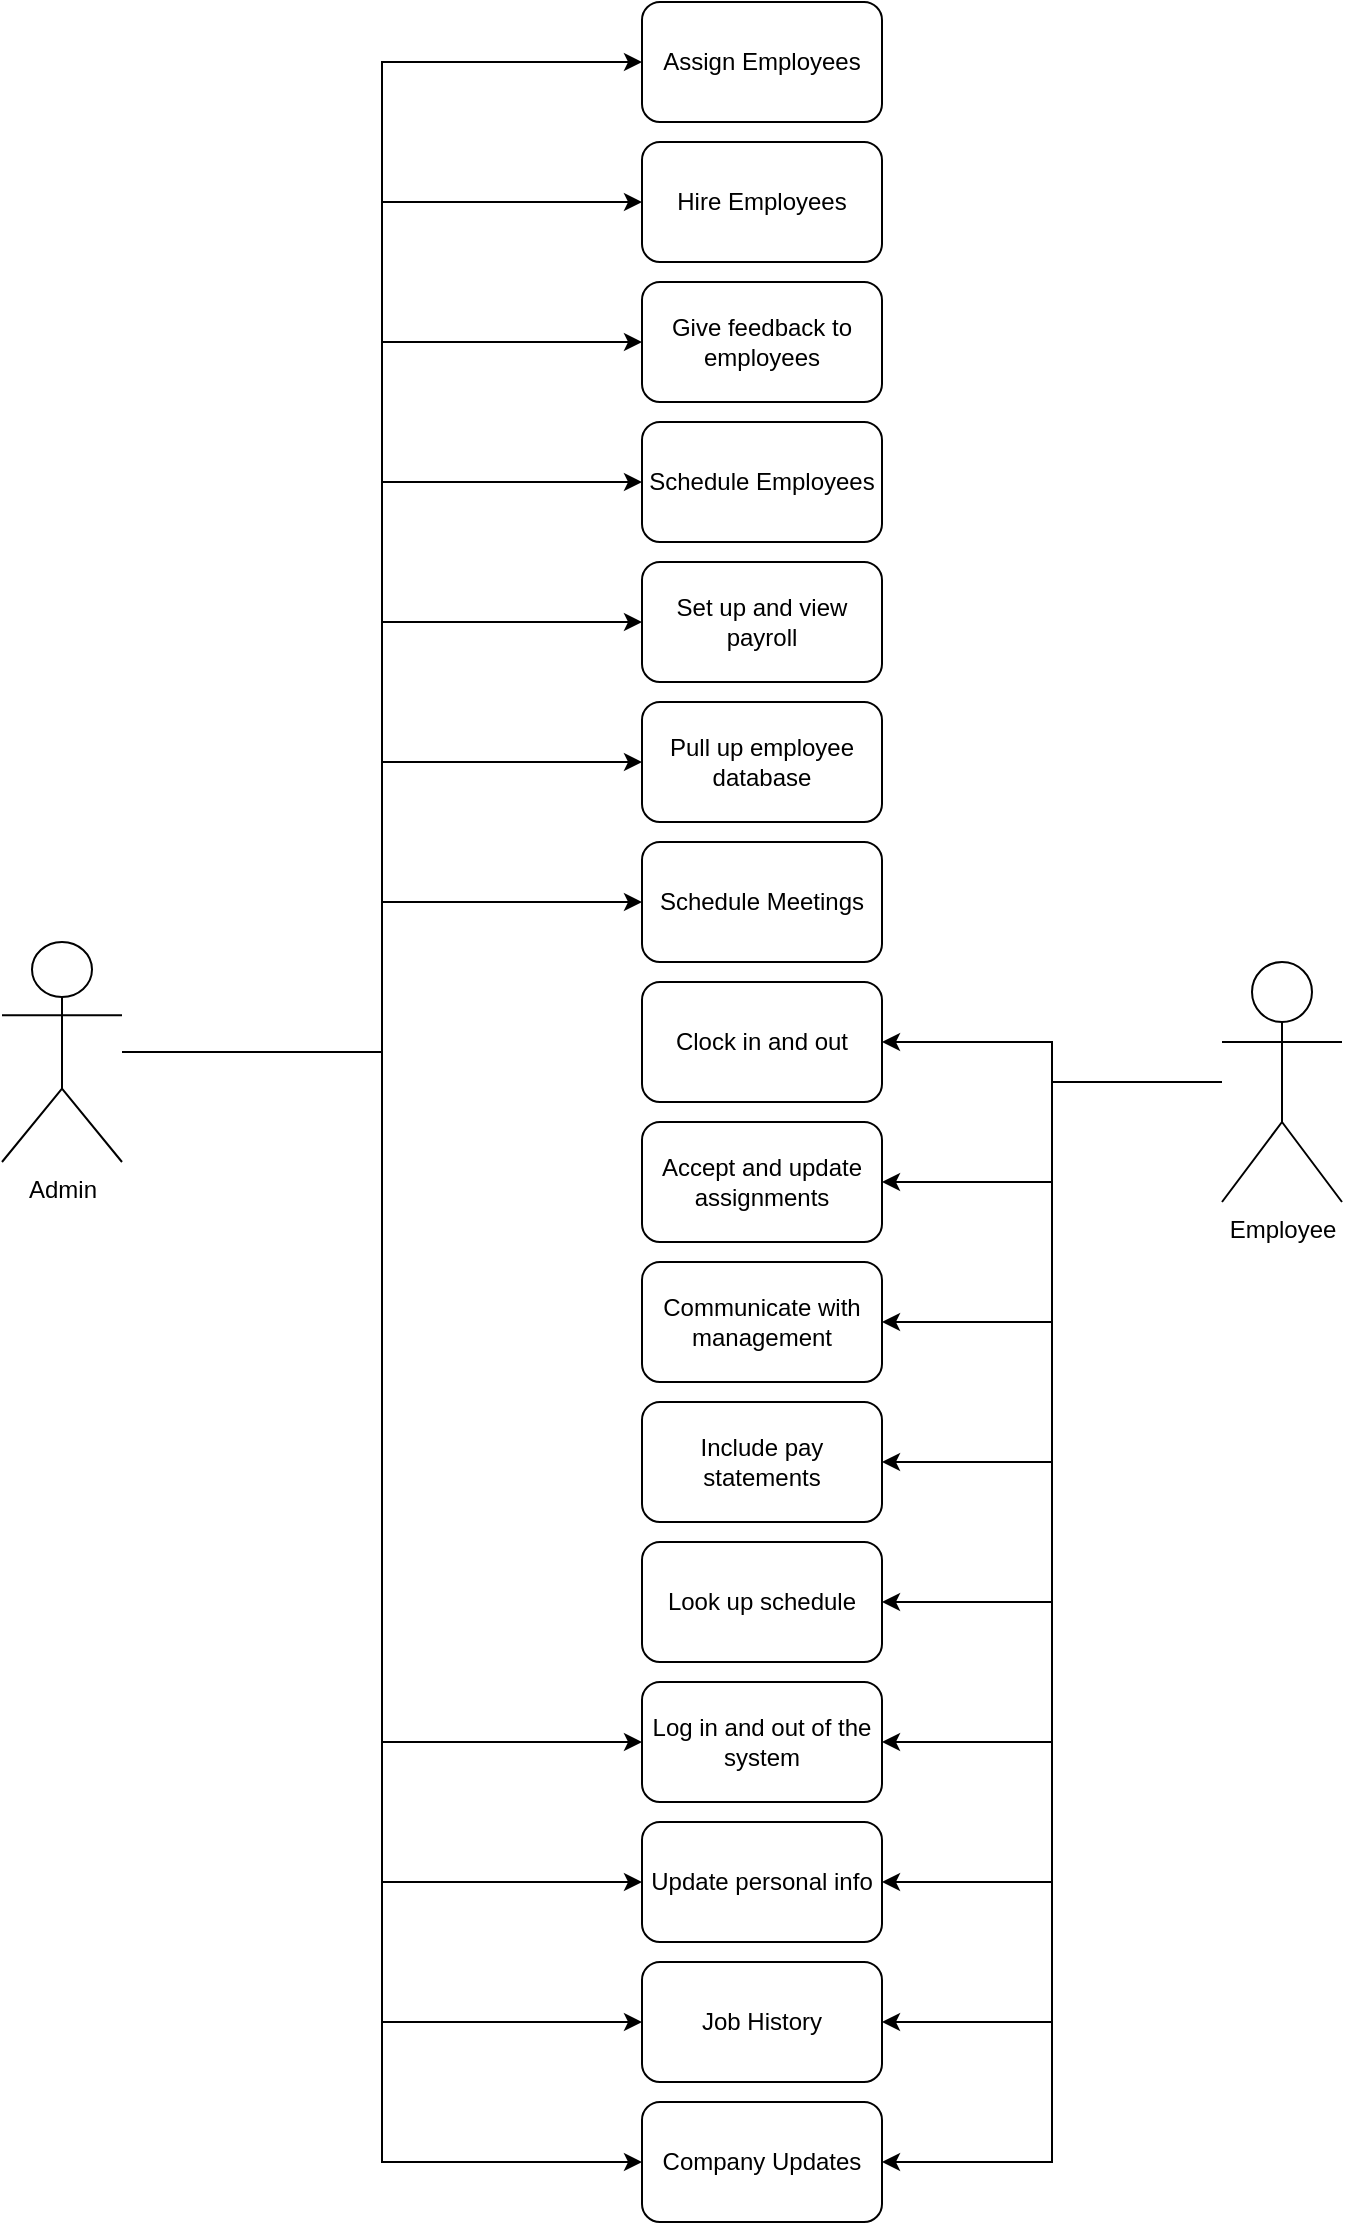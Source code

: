 <mxfile>
    <diagram id="o-DAmk2dVJrFCW-c_J5k" name="Usecase Diagram">
        <mxGraphModel dx="1264" dy="1150" grid="1" gridSize="10" guides="1" tooltips="1" connect="1" arrows="1" fold="1" page="1" pageScale="1" pageWidth="850" pageHeight="1100" math="0" shadow="0">
            <root>
                <mxCell id="0"/>
                <mxCell id="1" parent="0"/>
                <mxCell id="22" value="Assign Employees" style="rounded=1;whiteSpace=wrap;html=1;" parent="1" vertex="1">
                    <mxGeometry x="390" y="10" width="120" height="60" as="geometry"/>
                </mxCell>
                <mxCell id="66" style="edgeStyle=orthogonalEdgeStyle;rounded=0;orthogonalLoop=1;jettySize=auto;html=1;entryX=0;entryY=0.5;entryDx=0;entryDy=0;" parent="1" source="23" target="22" edge="1">
                    <mxGeometry relative="1" as="geometry"/>
                </mxCell>
                <mxCell id="67" style="edgeStyle=orthogonalEdgeStyle;rounded=0;orthogonalLoop=1;jettySize=auto;html=1;entryX=0;entryY=0.5;entryDx=0;entryDy=0;" parent="1" source="23" target="25" edge="1">
                    <mxGeometry relative="1" as="geometry"/>
                </mxCell>
                <mxCell id="68" style="edgeStyle=orthogonalEdgeStyle;rounded=0;orthogonalLoop=1;jettySize=auto;html=1;entryX=0;entryY=0.5;entryDx=0;entryDy=0;" parent="1" source="23" target="30" edge="1">
                    <mxGeometry relative="1" as="geometry"/>
                </mxCell>
                <mxCell id="70" style="edgeStyle=orthogonalEdgeStyle;rounded=0;orthogonalLoop=1;jettySize=auto;html=1;entryX=0;entryY=0.5;entryDx=0;entryDy=0;" parent="1" source="23" target="32" edge="1">
                    <mxGeometry relative="1" as="geometry"/>
                </mxCell>
                <mxCell id="71" style="edgeStyle=orthogonalEdgeStyle;rounded=0;orthogonalLoop=1;jettySize=auto;html=1;entryX=0;entryY=0.5;entryDx=0;entryDy=0;" parent="1" source="23" target="33" edge="1">
                    <mxGeometry relative="1" as="geometry"/>
                </mxCell>
                <mxCell id="73" style="edgeStyle=orthogonalEdgeStyle;rounded=0;orthogonalLoop=1;jettySize=auto;html=1;entryX=0;entryY=0.5;entryDx=0;entryDy=0;" parent="1" source="23" target="40" edge="1">
                    <mxGeometry relative="1" as="geometry"/>
                </mxCell>
                <mxCell id="75" style="edgeStyle=orthogonalEdgeStyle;rounded=0;orthogonalLoop=1;jettySize=auto;html=1;entryX=0;entryY=0.5;entryDx=0;entryDy=0;" parent="1" source="23" target="42" edge="1">
                    <mxGeometry relative="1" as="geometry"/>
                </mxCell>
                <mxCell id="82" style="edgeStyle=orthogonalEdgeStyle;rounded=0;orthogonalLoop=1;jettySize=auto;html=1;entryX=0;entryY=0.5;entryDx=0;entryDy=0;" parent="1" source="23" target="54" edge="1">
                    <mxGeometry relative="1" as="geometry"/>
                </mxCell>
                <mxCell id="83" style="edgeStyle=orthogonalEdgeStyle;rounded=0;orthogonalLoop=1;jettySize=auto;html=1;entryX=0;entryY=0.5;entryDx=0;entryDy=0;" parent="1" source="23" target="56" edge="1">
                    <mxGeometry relative="1" as="geometry"/>
                </mxCell>
                <mxCell id="84" style="edgeStyle=orthogonalEdgeStyle;rounded=0;orthogonalLoop=1;jettySize=auto;html=1;entryX=0;entryY=0.5;entryDx=0;entryDy=0;" parent="1" source="23" target="58" edge="1">
                    <mxGeometry relative="1" as="geometry"/>
                </mxCell>
                <mxCell id="85" style="edgeStyle=orthogonalEdgeStyle;rounded=0;orthogonalLoop=1;jettySize=auto;html=1;entryX=0;entryY=0.5;entryDx=0;entryDy=0;" parent="1" source="23" target="60" edge="1">
                    <mxGeometry relative="1" as="geometry"/>
                </mxCell>
                <mxCell id="23" value="Admin" style="shape=umlActor;verticalLabelPosition=bottom;verticalAlign=top;html=1;outlineConnect=0;" parent="1" vertex="1">
                    <mxGeometry x="70" y="480" width="60" height="110" as="geometry"/>
                </mxCell>
                <mxCell id="25" value="Hire Employees" style="rounded=1;whiteSpace=wrap;html=1;" parent="1" vertex="1">
                    <mxGeometry x="390" y="80" width="120" height="60" as="geometry"/>
                </mxCell>
                <mxCell id="30" value="Give feedback to employees" style="rounded=1;whiteSpace=wrap;html=1;" parent="1" vertex="1">
                    <mxGeometry x="390" y="150" width="120" height="60" as="geometry"/>
                </mxCell>
                <mxCell id="32" value="Schedule Employees" style="rounded=1;whiteSpace=wrap;html=1;" parent="1" vertex="1">
                    <mxGeometry x="390" y="220" width="120" height="60" as="geometry"/>
                </mxCell>
                <mxCell id="33" value="Set up and view payroll" style="rounded=1;whiteSpace=wrap;html=1;" parent="1" vertex="1">
                    <mxGeometry x="390" y="290" width="120" height="60" as="geometry"/>
                </mxCell>
                <mxCell id="40" value="Pull up employee database" style="rounded=1;whiteSpace=wrap;html=1;" parent="1" vertex="1">
                    <mxGeometry x="390" y="360" width="120" height="60" as="geometry"/>
                </mxCell>
                <mxCell id="42" value="Schedule Meetings" style="rounded=1;whiteSpace=wrap;html=1;" parent="1" vertex="1">
                    <mxGeometry x="390" y="430" width="120" height="60" as="geometry"/>
                </mxCell>
                <mxCell id="44" value="Clock in and out" style="rounded=1;whiteSpace=wrap;html=1;" parent="1" vertex="1">
                    <mxGeometry x="390" y="500" width="120" height="60" as="geometry"/>
                </mxCell>
                <mxCell id="46" value="Accept and update assignments" style="rounded=1;whiteSpace=wrap;html=1;" parent="1" vertex="1">
                    <mxGeometry x="390" y="570" width="120" height="60" as="geometry"/>
                </mxCell>
                <mxCell id="48" value="Communicate with management" style="rounded=1;whiteSpace=wrap;html=1;" parent="1" vertex="1">
                    <mxGeometry x="390" y="640" width="120" height="60" as="geometry"/>
                </mxCell>
                <mxCell id="50" value="Include pay statements" style="rounded=1;whiteSpace=wrap;html=1;" parent="1" vertex="1">
                    <mxGeometry x="390" y="710" width="120" height="60" as="geometry"/>
                </mxCell>
                <mxCell id="52" value="Look up schedule" style="rounded=1;whiteSpace=wrap;html=1;" parent="1" vertex="1">
                    <mxGeometry x="390" y="780" width="120" height="60" as="geometry"/>
                </mxCell>
                <mxCell id="54" value="Log in and out of the system" style="rounded=1;whiteSpace=wrap;html=1;" parent="1" vertex="1">
                    <mxGeometry x="390" y="850" width="120" height="60" as="geometry"/>
                </mxCell>
                <mxCell id="56" value="Update personal info" style="rounded=1;whiteSpace=wrap;html=1;" parent="1" vertex="1">
                    <mxGeometry x="390" y="920" width="120" height="60" as="geometry"/>
                </mxCell>
                <mxCell id="58" value="Job History" style="rounded=1;whiteSpace=wrap;html=1;" parent="1" vertex="1">
                    <mxGeometry x="390" y="990" width="120" height="60" as="geometry"/>
                </mxCell>
                <mxCell id="60" value="Company Updates" style="rounded=1;whiteSpace=wrap;html=1;" parent="1" vertex="1">
                    <mxGeometry x="390" y="1060" width="120" height="60" as="geometry"/>
                </mxCell>
                <mxCell id="74" style="edgeStyle=orthogonalEdgeStyle;rounded=0;orthogonalLoop=1;jettySize=auto;html=1;entryX=1;entryY=0.5;entryDx=0;entryDy=0;" parent="1" source="63" target="44" edge="1">
                    <mxGeometry relative="1" as="geometry"/>
                </mxCell>
                <mxCell id="76" style="edgeStyle=orthogonalEdgeStyle;rounded=0;orthogonalLoop=1;jettySize=auto;html=1;entryX=1;entryY=0.5;entryDx=0;entryDy=0;" parent="1" source="63" target="46" edge="1">
                    <mxGeometry relative="1" as="geometry"/>
                </mxCell>
                <mxCell id="77" style="edgeStyle=orthogonalEdgeStyle;rounded=0;orthogonalLoop=1;jettySize=auto;html=1;entryX=1;entryY=0.5;entryDx=0;entryDy=0;" parent="1" source="63" target="48" edge="1">
                    <mxGeometry relative="1" as="geometry"/>
                </mxCell>
                <mxCell id="79" style="edgeStyle=orthogonalEdgeStyle;rounded=0;orthogonalLoop=1;jettySize=auto;html=1;entryX=1;entryY=0.5;entryDx=0;entryDy=0;" parent="1" source="63" target="50" edge="1">
                    <mxGeometry relative="1" as="geometry"/>
                </mxCell>
                <mxCell id="81" style="edgeStyle=orthogonalEdgeStyle;rounded=0;orthogonalLoop=1;jettySize=auto;html=1;entryX=1;entryY=0.5;entryDx=0;entryDy=0;" parent="1" source="63" target="52" edge="1">
                    <mxGeometry relative="1" as="geometry"/>
                </mxCell>
                <mxCell id="88" style="edgeStyle=orthogonalEdgeStyle;rounded=0;orthogonalLoop=1;jettySize=auto;html=1;entryX=1;entryY=0.5;entryDx=0;entryDy=0;" parent="1" source="63" target="54" edge="1">
                    <mxGeometry relative="1" as="geometry"/>
                </mxCell>
                <mxCell id="89" style="edgeStyle=orthogonalEdgeStyle;rounded=0;orthogonalLoop=1;jettySize=auto;html=1;entryX=1;entryY=0.5;entryDx=0;entryDy=0;" parent="1" source="63" target="56" edge="1">
                    <mxGeometry relative="1" as="geometry"/>
                </mxCell>
                <mxCell id="90" style="edgeStyle=orthogonalEdgeStyle;rounded=0;orthogonalLoop=1;jettySize=auto;html=1;entryX=1;entryY=0.5;entryDx=0;entryDy=0;" parent="1" source="63" target="58" edge="1">
                    <mxGeometry relative="1" as="geometry"/>
                </mxCell>
                <mxCell id="91" style="edgeStyle=orthogonalEdgeStyle;rounded=0;orthogonalLoop=1;jettySize=auto;html=1;entryX=1;entryY=0.5;entryDx=0;entryDy=0;" parent="1" source="63" target="60" edge="1">
                    <mxGeometry relative="1" as="geometry"/>
                </mxCell>
                <mxCell id="63" value="Employee" style="shape=umlActor;verticalLabelPosition=bottom;verticalAlign=top;html=1;outlineConnect=0;" parent="1" vertex="1">
                    <mxGeometry x="680" y="490" width="60" height="120" as="geometry"/>
                </mxCell>
            </root>
        </mxGraphModel>
    </diagram>
    <diagram id="ZOnpunb_JL3L3gGnLdtS" name="FR1">
        <mxGraphModel dx="1165" dy="676" grid="1" gridSize="10" guides="1" tooltips="1" connect="1" arrows="1" fold="1" page="1" pageScale="1" pageWidth="850" pageHeight="1100" math="0" shadow="0">
            <root>
                <mxCell id="0W9KYkmqpl_kvrhy0T3W-0"/>
                <mxCell id="0W9KYkmqpl_kvrhy0T3W-1" parent="0W9KYkmqpl_kvrhy0T3W-0"/>
            </root>
        </mxGraphModel>
    </diagram>
    <diagram id="Jp_CcSzJwCeD_62eUngt" name="FR2">
        <mxGraphModel dx="990" dy="575" grid="1" gridSize="10" guides="1" tooltips="1" connect="1" arrows="1" fold="1" page="1" pageScale="1" pageWidth="850" pageHeight="1100" math="0" shadow="0">
            <root>
                <mxCell id="qhBnmA1TyIpZBFWkc2kF-0"/>
                <mxCell id="qhBnmA1TyIpZBFWkc2kF-1" parent="qhBnmA1TyIpZBFWkc2kF-0"/>
            </root>
        </mxGraphModel>
    </diagram>
    <diagram id="GouGd73XBbo4xbYA2czx" name="FR3">
        <mxGraphModel dx="990" dy="575" grid="1" gridSize="10" guides="1" tooltips="1" connect="1" arrows="1" fold="1" page="1" pageScale="1" pageWidth="850" pageHeight="1100" math="0" shadow="0">
            <root>
                <mxCell id="S_ju8qRKCvTFo5eRTQAY-0"/>
                <mxCell id="S_ju8qRKCvTFo5eRTQAY-1" parent="S_ju8qRKCvTFo5eRTQAY-0"/>
            </root>
        </mxGraphModel>
    </diagram>
    <diagram id="_hBb9FLXUawmdotKIr0k" name="FR4">
        <mxGraphModel dx="990" dy="575" grid="1" gridSize="10" guides="1" tooltips="1" connect="1" arrows="1" fold="1" page="1" pageScale="1" pageWidth="850" pageHeight="1100" math="0" shadow="0">
            <root>
                <mxCell id="7m5uyilHPYkNXBluKac3-0"/>
                <mxCell id="7m5uyilHPYkNXBluKac3-1" parent="7m5uyilHPYkNXBluKac3-0"/>
            </root>
        </mxGraphModel>
    </diagram>
    <diagram id="wbvML1WwI9mWikEGOy4c" name="FR5">
        <mxGraphModel dx="990" dy="575" grid="1" gridSize="10" guides="1" tooltips="1" connect="1" arrows="1" fold="1" page="1" pageScale="1" pageWidth="850" pageHeight="1100" math="0" shadow="0">
            <root>
                <mxCell id="uq8lyPyuleBv9sh-bHwl-0"/>
                <mxCell id="uq8lyPyuleBv9sh-bHwl-1" parent="uq8lyPyuleBv9sh-bHwl-0"/>
            </root>
        </mxGraphModel>
    </diagram>
    <diagram id="lhzeU3cq3Z4vziXHxIBO" name="FR6">
        <mxGraphModel dx="990" dy="575" grid="1" gridSize="10" guides="1" tooltips="1" connect="1" arrows="1" fold="1" page="1" pageScale="1" pageWidth="850" pageHeight="1100" math="0" shadow="0">
            <root>
                <mxCell id="E9bc8bXoqgBHuxqqIG4f-0"/>
                <mxCell id="E9bc8bXoqgBHuxqqIG4f-1" parent="E9bc8bXoqgBHuxqqIG4f-0"/>
            </root>
        </mxGraphModel>
    </diagram>
    <diagram id="TAVTcpg4cU1-3ekolBo_" name="FR7">
        <mxGraphModel dx="990" dy="575" grid="1" gridSize="10" guides="1" tooltips="1" connect="1" arrows="1" fold="1" page="1" pageScale="1" pageWidth="850" pageHeight="1100" math="0" shadow="0">
            <root>
                <mxCell id="q5dq2GAnQ83xb-B5rU2m-0"/>
                <mxCell id="q5dq2GAnQ83xb-B5rU2m-1" parent="q5dq2GAnQ83xb-B5rU2m-0"/>
            </root>
        </mxGraphModel>
    </diagram>
    <diagram id="Hr9M3fLNl64V5Q1T8dOS" name="FR8">
        <mxGraphModel dx="990" dy="575" grid="1" gridSize="10" guides="1" tooltips="1" connect="1" arrows="1" fold="1" page="1" pageScale="1" pageWidth="850" pageHeight="1100" math="0" shadow="0">
            <root>
                <mxCell id="fDDJyuo8uDkZkSni3IVy-0"/>
                <mxCell id="fDDJyuo8uDkZkSni3IVy-1" parent="fDDJyuo8uDkZkSni3IVy-0"/>
            </root>
        </mxGraphModel>
    </diagram>
    <diagram id="VlxaTHcSGblE1GqDsM3d" name="FR9">
        <mxGraphModel dx="903" dy="821" grid="1" gridSize="10" guides="1" tooltips="1" connect="1" arrows="1" fold="1" page="1" pageScale="1" pageWidth="850" pageHeight="1100" math="0" shadow="0">
            <root>
                <mxCell id="ECNhOWvdxJC5hrKHEyKP-0"/>
                <mxCell id="ECNhOWvdxJC5hrKHEyKP-1" parent="ECNhOWvdxJC5hrKHEyKP-0"/>
                <mxCell id="VQLJBTWuchFVBCQgR1at-3" style="edgeStyle=none;html=1;exitX=0.5;exitY=1;exitDx=0;exitDy=0;entryX=0.5;entryY=0;entryDx=0;entryDy=0;" edge="1" parent="ECNhOWvdxJC5hrKHEyKP-1" source="VQLJBTWuchFVBCQgR1at-0">
                    <mxGeometry relative="1" as="geometry">
                        <mxPoint x="425" y="150" as="targetPoint"/>
                    </mxGeometry>
                </mxCell>
                <mxCell id="VQLJBTWuchFVBCQgR1at-0" value="" style="ellipse;whiteSpace=wrap;html=1;aspect=fixed;" vertex="1" parent="ECNhOWvdxJC5hrKHEyKP-1">
                    <mxGeometry x="385" width="80" height="80" as="geometry"/>
                </mxCell>
                <mxCell id="VQLJBTWuchFVBCQgR1at-18" style="edgeStyle=none;html=1;exitX=0.5;exitY=1;exitDx=0;exitDy=0;entryX=0.5;entryY=0;entryDx=0;entryDy=0;" edge="1" parent="ECNhOWvdxJC5hrKHEyKP-1" source="VQLJBTWuchFVBCQgR1at-4" target="VQLJBTWuchFVBCQgR1at-6">
                    <mxGeometry relative="1" as="geometry"/>
                </mxCell>
                <mxCell id="VQLJBTWuchFVBCQgR1at-4" value="User Login" style="rounded=1;whiteSpace=wrap;html=1;" vertex="1" parent="ECNhOWvdxJC5hrKHEyKP-1">
                    <mxGeometry x="365" y="150" width="120" height="60" as="geometry"/>
                </mxCell>
                <mxCell id="VQLJBTWuchFVBCQgR1at-20" value="No" style="edgeStyle=none;html=1;exitX=1;exitY=0.5;exitDx=0;exitDy=0;entryX=0;entryY=0.5;entryDx=0;entryDy=0;" edge="1" parent="ECNhOWvdxJC5hrKHEyKP-1" source="VQLJBTWuchFVBCQgR1at-6" target="VQLJBTWuchFVBCQgR1at-19">
                    <mxGeometry relative="1" as="geometry"/>
                </mxCell>
                <mxCell id="VQLJBTWuchFVBCQgR1at-28" value="Yes" style="edgeStyle=none;html=1;exitX=0.5;exitY=1;exitDx=0;exitDy=0;" edge="1" parent="ECNhOWvdxJC5hrKHEyKP-1" source="VQLJBTWuchFVBCQgR1at-6">
                    <mxGeometry relative="1" as="geometry">
                        <mxPoint x="425" y="400" as="targetPoint"/>
                    </mxGeometry>
                </mxCell>
                <mxCell id="VQLJBTWuchFVBCQgR1at-6" value="Correct?" style="rhombus;whiteSpace=wrap;html=1;" vertex="1" parent="ECNhOWvdxJC5hrKHEyKP-1">
                    <mxGeometry x="385" y="270" width="80" height="80" as="geometry"/>
                </mxCell>
                <mxCell id="VQLJBTWuchFVBCQgR1at-19" value="Display Error" style="rounded=1;whiteSpace=wrap;html=1;" vertex="1" parent="ECNhOWvdxJC5hrKHEyKP-1">
                    <mxGeometry x="510" y="280" width="120" height="60" as="geometry"/>
                </mxCell>
                <mxCell id="VQLJBTWuchFVBCQgR1at-27" value="" style="edgeStyle=segmentEdgeStyle;endArrow=classic;html=1;entryX=1;entryY=0.5;entryDx=0;entryDy=0;exitX=0.5;exitY=0;exitDx=0;exitDy=0;" edge="1" parent="ECNhOWvdxJC5hrKHEyKP-1" source="VQLJBTWuchFVBCQgR1at-19" target="VQLJBTWuchFVBCQgR1at-4">
                    <mxGeometry width="50" height="50" relative="1" as="geometry">
                        <mxPoint x="590" y="140" as="sourcePoint"/>
                        <mxPoint x="540" y="190" as="targetPoint"/>
                        <Array as="points">
                            <mxPoint x="570" y="180"/>
                        </Array>
                    </mxGeometry>
                </mxCell>
                <mxCell id="wRhprxmtlnzKLKKmgIsk-2" style="edgeStyle=none;html=1;exitX=0.5;exitY=1;exitDx=0;exitDy=0;entryX=0.5;entryY=0;entryDx=0;entryDy=0;" edge="1" parent="ECNhOWvdxJC5hrKHEyKP-1" source="wRhprxmtlnzKLKKmgIsk-0" target="wRhprxmtlnzKLKKmgIsk-1">
                    <mxGeometry relative="1" as="geometry"/>
                </mxCell>
                <mxCell id="wRhprxmtlnzKLKKmgIsk-0" value="Display Homepage" style="rounded=1;whiteSpace=wrap;html=1;" vertex="1" parent="ECNhOWvdxJC5hrKHEyKP-1">
                    <mxGeometry x="365" y="400" width="120" height="60" as="geometry"/>
                </mxCell>
                <mxCell id="wRhprxmtlnzKLKKmgIsk-4" style="edgeStyle=none;html=1;exitX=0.5;exitY=1;exitDx=0;exitDy=0;entryX=0.5;entryY=0;entryDx=0;entryDy=0;" edge="1" parent="ECNhOWvdxJC5hrKHEyKP-1" source="wRhprxmtlnzKLKKmgIsk-1" target="wRhprxmtlnzKLKKmgIsk-3">
                    <mxGeometry relative="1" as="geometry"/>
                </mxCell>
                <mxCell id="wRhprxmtlnzKLKKmgIsk-1" value="Click on Assignments Tab" style="rounded=1;whiteSpace=wrap;html=1;" vertex="1" parent="ECNhOWvdxJC5hrKHEyKP-1">
                    <mxGeometry x="365" y="480" width="120" height="60" as="geometry"/>
                </mxCell>
                <mxCell id="wRhprxmtlnzKLKKmgIsk-6" style="edgeStyle=none;html=1;exitX=0.5;exitY=1;exitDx=0;exitDy=0;entryX=0.5;entryY=0;entryDx=0;entryDy=0;" edge="1" parent="ECNhOWvdxJC5hrKHEyKP-1" source="wRhprxmtlnzKLKKmgIsk-3" target="wRhprxmtlnzKLKKmgIsk-5">
                    <mxGeometry relative="1" as="geometry"/>
                </mxCell>
                <mxCell id="wRhprxmtlnzKLKKmgIsk-3" value="View Given Assignment" style="rounded=1;whiteSpace=wrap;html=1;" vertex="1" parent="ECNhOWvdxJC5hrKHEyKP-1">
                    <mxGeometry x="365" y="560" width="120" height="60" as="geometry"/>
                </mxCell>
                <mxCell id="wRhprxmtlnzKLKKmgIsk-10" value="Reject" style="edgeStyle=none;html=1;exitX=1;exitY=0.5;exitDx=0;exitDy=0;entryX=0;entryY=0.5;entryDx=0;entryDy=0;" edge="1" parent="ECNhOWvdxJC5hrKHEyKP-1" source="wRhprxmtlnzKLKKmgIsk-5" target="wRhprxmtlnzKLKKmgIsk-7">
                    <mxGeometry relative="1" as="geometry"/>
                </mxCell>
                <mxCell id="wRhprxmtlnzKLKKmgIsk-12" value="Accept" style="edgeStyle=none;html=1;exitX=0.5;exitY=1;exitDx=0;exitDy=0;" edge="1" parent="ECNhOWvdxJC5hrKHEyKP-1" source="wRhprxmtlnzKLKKmgIsk-5">
                    <mxGeometry relative="1" as="geometry">
                        <mxPoint x="425" y="820" as="targetPoint"/>
                    </mxGeometry>
                </mxCell>
                <mxCell id="wRhprxmtlnzKLKKmgIsk-5" value="Accept/Reject" style="rhombus;whiteSpace=wrap;html=1;" vertex="1" parent="ECNhOWvdxJC5hrKHEyKP-1">
                    <mxGeometry x="385" y="680" width="80" height="80" as="geometry"/>
                </mxCell>
                <mxCell id="wRhprxmtlnzKLKKmgIsk-7" value="Display Other Assignments" style="rounded=1;whiteSpace=wrap;html=1;" vertex="1" parent="ECNhOWvdxJC5hrKHEyKP-1">
                    <mxGeometry x="510" y="690" width="120" height="60" as="geometry"/>
                </mxCell>
                <mxCell id="wRhprxmtlnzKLKKmgIsk-8" value="" style="edgeStyle=segmentEdgeStyle;endArrow=classic;html=1;entryX=1;entryY=0.5;entryDx=0;entryDy=0;exitX=0.5;exitY=0;exitDx=0;exitDy=0;" edge="1" parent="ECNhOWvdxJC5hrKHEyKP-1">
                    <mxGeometry width="50" height="50" relative="1" as="geometry">
                        <mxPoint x="570" y="690" as="sourcePoint"/>
                        <mxPoint x="485" y="590" as="targetPoint"/>
                        <Array as="points">
                            <mxPoint x="570" y="590"/>
                        </Array>
                    </mxGeometry>
                </mxCell>
                <mxCell id="wRhprxmtlnzKLKKmgIsk-14" value="" style="ellipse;whiteSpace=wrap;html=1;aspect=fixed;" vertex="1" parent="ECNhOWvdxJC5hrKHEyKP-1">
                    <mxGeometry x="385" y="820" width="80" height="80" as="geometry"/>
                </mxCell>
                <mxCell id="wRhprxmtlnzKLKKmgIsk-15" value="" style="ellipse;whiteSpace=wrap;html=1;aspect=fixed;" vertex="1" parent="ECNhOWvdxJC5hrKHEyKP-1">
                    <mxGeometry x="390" y="825" width="70" height="70" as="geometry"/>
                </mxCell>
            </root>
        </mxGraphModel>
    </diagram>
    <diagram id="q6sKPP3SsO5BDZ0-E64r" name="FR10">
        <mxGraphModel dx="632" dy="575" grid="1" gridSize="10" guides="1" tooltips="1" connect="1" arrows="1" fold="1" page="1" pageScale="1" pageWidth="850" pageHeight="1100" math="0" shadow="0">
            <root>
                <mxCell id="w18qeESjafvdLfYjn9xI-0"/>
                <mxCell id="w18qeESjafvdLfYjn9xI-1" parent="w18qeESjafvdLfYjn9xI-0"/>
                <mxCell id="1x0oTsKEltSEvFZTFD2u-22" style="edgeStyle=none;html=1;exitX=0.5;exitY=1;exitDx=0;exitDy=0;entryX=0.5;entryY=0;entryDx=0;entryDy=0;" edge="1" parent="w18qeESjafvdLfYjn9xI-1" source="1x0oTsKEltSEvFZTFD2u-23">
                    <mxGeometry relative="1" as="geometry">
                        <mxPoint x="435" y="160" as="targetPoint"/>
                    </mxGeometry>
                </mxCell>
                <mxCell id="1x0oTsKEltSEvFZTFD2u-23" value="" style="ellipse;whiteSpace=wrap;html=1;aspect=fixed;" vertex="1" parent="w18qeESjafvdLfYjn9xI-1">
                    <mxGeometry x="395" y="10" width="80" height="80" as="geometry"/>
                </mxCell>
                <mxCell id="1x0oTsKEltSEvFZTFD2u-24" style="edgeStyle=none;html=1;exitX=0.5;exitY=1;exitDx=0;exitDy=0;entryX=0.5;entryY=0;entryDx=0;entryDy=0;" edge="1" parent="w18qeESjafvdLfYjn9xI-1" source="1x0oTsKEltSEvFZTFD2u-25" target="1x0oTsKEltSEvFZTFD2u-28">
                    <mxGeometry relative="1" as="geometry"/>
                </mxCell>
                <mxCell id="1x0oTsKEltSEvFZTFD2u-25" value="User Login" style="rounded=1;whiteSpace=wrap;html=1;" vertex="1" parent="w18qeESjafvdLfYjn9xI-1">
                    <mxGeometry x="375" y="160" width="120" height="60" as="geometry"/>
                </mxCell>
                <mxCell id="1x0oTsKEltSEvFZTFD2u-26" value="No" style="edgeStyle=none;html=1;exitX=1;exitY=0.5;exitDx=0;exitDy=0;entryX=0;entryY=0.5;entryDx=0;entryDy=0;" edge="1" parent="w18qeESjafvdLfYjn9xI-1" source="1x0oTsKEltSEvFZTFD2u-28" target="1x0oTsKEltSEvFZTFD2u-29">
                    <mxGeometry relative="1" as="geometry"/>
                </mxCell>
                <mxCell id="1x0oTsKEltSEvFZTFD2u-27" value="Yes" style="edgeStyle=none;html=1;exitX=0.5;exitY=1;exitDx=0;exitDy=0;" edge="1" parent="w18qeESjafvdLfYjn9xI-1" source="1x0oTsKEltSEvFZTFD2u-28">
                    <mxGeometry relative="1" as="geometry">
                        <mxPoint x="435" y="410" as="targetPoint"/>
                    </mxGeometry>
                </mxCell>
                <mxCell id="1x0oTsKEltSEvFZTFD2u-28" value="Correct?" style="rhombus;whiteSpace=wrap;html=1;" vertex="1" parent="w18qeESjafvdLfYjn9xI-1">
                    <mxGeometry x="395" y="280" width="80" height="80" as="geometry"/>
                </mxCell>
                <mxCell id="1x0oTsKEltSEvFZTFD2u-29" value="Display Error" style="rounded=1;whiteSpace=wrap;html=1;" vertex="1" parent="w18qeESjafvdLfYjn9xI-1">
                    <mxGeometry x="520" y="290" width="120" height="60" as="geometry"/>
                </mxCell>
                <mxCell id="1x0oTsKEltSEvFZTFD2u-30" value="" style="edgeStyle=segmentEdgeStyle;endArrow=classic;html=1;entryX=1;entryY=0.5;entryDx=0;entryDy=0;exitX=0.5;exitY=0;exitDx=0;exitDy=0;" edge="1" parent="w18qeESjafvdLfYjn9xI-1" source="1x0oTsKEltSEvFZTFD2u-29" target="1x0oTsKEltSEvFZTFD2u-25">
                    <mxGeometry width="50" height="50" relative="1" as="geometry">
                        <mxPoint x="600" y="150" as="sourcePoint"/>
                        <mxPoint x="550" y="200" as="targetPoint"/>
                        <Array as="points">
                            <mxPoint x="580" y="190"/>
                        </Array>
                    </mxGeometry>
                </mxCell>
                <mxCell id="1x0oTsKEltSEvFZTFD2u-31" style="edgeStyle=none;html=1;exitX=0.5;exitY=1;exitDx=0;exitDy=0;entryX=0.5;entryY=0;entryDx=0;entryDy=0;" edge="1" parent="w18qeESjafvdLfYjn9xI-1" source="1x0oTsKEltSEvFZTFD2u-32" target="1x0oTsKEltSEvFZTFD2u-34">
                    <mxGeometry relative="1" as="geometry"/>
                </mxCell>
                <mxCell id="1x0oTsKEltSEvFZTFD2u-32" value="Display Homepage" style="rounded=1;whiteSpace=wrap;html=1;" vertex="1" parent="w18qeESjafvdLfYjn9xI-1">
                    <mxGeometry x="375" y="410" width="120" height="60" as="geometry"/>
                </mxCell>
                <mxCell id="1x0oTsKEltSEvFZTFD2u-33" style="edgeStyle=none;html=1;exitX=0.5;exitY=1;exitDx=0;exitDy=0;entryX=0.5;entryY=0;entryDx=0;entryDy=0;" edge="1" parent="w18qeESjafvdLfYjn9xI-1" source="1x0oTsKEltSEvFZTFD2u-34" target="1x0oTsKEltSEvFZTFD2u-36">
                    <mxGeometry relative="1" as="geometry"/>
                </mxCell>
                <mxCell id="1x0oTsKEltSEvFZTFD2u-34" value="Click on Contact Tab" style="rounded=1;whiteSpace=wrap;html=1;" vertex="1" parent="w18qeESjafvdLfYjn9xI-1">
                    <mxGeometry x="375" y="490" width="120" height="60" as="geometry"/>
                </mxCell>
                <mxCell id="1x0oTsKEltSEvFZTFD2u-35" style="edgeStyle=none;html=1;exitX=0.5;exitY=1;exitDx=0;exitDy=0;entryX=0.5;entryY=0;entryDx=0;entryDy=0;" edge="1" parent="w18qeESjafvdLfYjn9xI-1" source="1x0oTsKEltSEvFZTFD2u-36" target="1x0oTsKEltSEvFZTFD2u-39">
                    <mxGeometry relative="1" as="geometry"/>
                </mxCell>
                <mxCell id="1x0oTsKEltSEvFZTFD2u-36" value="Click on Send a Message" style="rounded=1;whiteSpace=wrap;html=1;" vertex="1" parent="w18qeESjafvdLfYjn9xI-1">
                    <mxGeometry x="375" y="570" width="120" height="60" as="geometry"/>
                </mxCell>
                <mxCell id="1x0oTsKEltSEvFZTFD2u-37" value="Fail to Send" style="edgeStyle=none;html=1;exitX=1;exitY=0.5;exitDx=0;exitDy=0;entryX=0;entryY=0.5;entryDx=0;entryDy=0;" edge="1" parent="w18qeESjafvdLfYjn9xI-1" source="1x0oTsKEltSEvFZTFD2u-39" target="1x0oTsKEltSEvFZTFD2u-40">
                    <mxGeometry relative="1" as="geometry"/>
                </mxCell>
                <mxCell id="1x0oTsKEltSEvFZTFD2u-38" value="Sent" style="edgeStyle=none;html=1;exitX=0.5;exitY=1;exitDx=0;exitDy=0;" edge="1" parent="w18qeESjafvdLfYjn9xI-1" source="1x0oTsKEltSEvFZTFD2u-39">
                    <mxGeometry relative="1" as="geometry">
                        <mxPoint x="435" y="830.0" as="targetPoint"/>
                    </mxGeometry>
                </mxCell>
                <mxCell id="1x0oTsKEltSEvFZTFD2u-39" value="Sent?" style="rhombus;whiteSpace=wrap;html=1;" vertex="1" parent="w18qeESjafvdLfYjn9xI-1">
                    <mxGeometry x="395" y="690" width="80" height="80" as="geometry"/>
                </mxCell>
                <mxCell id="1x0oTsKEltSEvFZTFD2u-40" value="Display Error" style="rounded=1;whiteSpace=wrap;html=1;" vertex="1" parent="w18qeESjafvdLfYjn9xI-1">
                    <mxGeometry x="570" y="700" width="120" height="60" as="geometry"/>
                </mxCell>
                <mxCell id="1x0oTsKEltSEvFZTFD2u-41" value="" style="edgeStyle=segmentEdgeStyle;endArrow=classic;html=1;entryX=1;entryY=0.5;entryDx=0;entryDy=0;" edge="1" parent="w18qeESjafvdLfYjn9xI-1">
                    <mxGeometry width="50" height="50" relative="1" as="geometry">
                        <mxPoint x="640" y="700" as="sourcePoint"/>
                        <mxPoint x="495" y="600" as="targetPoint"/>
                        <Array as="points">
                            <mxPoint x="641" y="700"/>
                            <mxPoint x="640" y="700"/>
                            <mxPoint x="640" y="600"/>
                        </Array>
                    </mxGeometry>
                </mxCell>
                <mxCell id="1x0oTsKEltSEvFZTFD2u-42" value="" style="ellipse;whiteSpace=wrap;html=1;aspect=fixed;" vertex="1" parent="w18qeESjafvdLfYjn9xI-1">
                    <mxGeometry x="395" y="830" width="80" height="80" as="geometry"/>
                </mxCell>
                <mxCell id="1x0oTsKEltSEvFZTFD2u-43" value="" style="ellipse;whiteSpace=wrap;html=1;aspect=fixed;" vertex="1" parent="w18qeESjafvdLfYjn9xI-1">
                    <mxGeometry x="400" y="835" width="70" height="70" as="geometry"/>
                </mxCell>
            </root>
        </mxGraphModel>
    </diagram>
    <diagram id="5lbrkG0s-ICD3L01F8z5" name="FR11">
        <mxGraphModel dx="903" dy="821" grid="1" gridSize="10" guides="1" tooltips="1" connect="1" arrows="1" fold="1" page="1" pageScale="1" pageWidth="850" pageHeight="1100" math="0" shadow="0">
            <root>
                <mxCell id="2qyDjOYT2uYyPOP9dKPq-0"/>
                <mxCell id="2qyDjOYT2uYyPOP9dKPq-1" parent="2qyDjOYT2uYyPOP9dKPq-0"/>
                <mxCell id="jii2GeFFYqpC2ox28s4Y-0" style="edgeStyle=none;html=1;exitX=0.5;exitY=1;exitDx=0;exitDy=0;entryX=0.5;entryY=0;entryDx=0;entryDy=0;" edge="1" parent="2qyDjOYT2uYyPOP9dKPq-1" source="jii2GeFFYqpC2ox28s4Y-1">
                    <mxGeometry relative="1" as="geometry">
                        <mxPoint x="425" y="150" as="targetPoint"/>
                    </mxGeometry>
                </mxCell>
                <mxCell id="jii2GeFFYqpC2ox28s4Y-1" value="" style="ellipse;whiteSpace=wrap;html=1;aspect=fixed;" vertex="1" parent="2qyDjOYT2uYyPOP9dKPq-1">
                    <mxGeometry x="385" width="80" height="80" as="geometry"/>
                </mxCell>
                <mxCell id="jii2GeFFYqpC2ox28s4Y-2" style="edgeStyle=none;html=1;exitX=0.5;exitY=1;exitDx=0;exitDy=0;entryX=0.5;entryY=0;entryDx=0;entryDy=0;" edge="1" parent="2qyDjOYT2uYyPOP9dKPq-1" source="jii2GeFFYqpC2ox28s4Y-3" target="jii2GeFFYqpC2ox28s4Y-6">
                    <mxGeometry relative="1" as="geometry"/>
                </mxCell>
                <mxCell id="jii2GeFFYqpC2ox28s4Y-3" value="User Login" style="rounded=1;whiteSpace=wrap;html=1;" vertex="1" parent="2qyDjOYT2uYyPOP9dKPq-1">
                    <mxGeometry x="365" y="150" width="120" height="60" as="geometry"/>
                </mxCell>
                <mxCell id="jii2GeFFYqpC2ox28s4Y-4" value="No" style="edgeStyle=none;html=1;exitX=1;exitY=0.5;exitDx=0;exitDy=0;entryX=0;entryY=0.5;entryDx=0;entryDy=0;" edge="1" parent="2qyDjOYT2uYyPOP9dKPq-1" source="jii2GeFFYqpC2ox28s4Y-6" target="jii2GeFFYqpC2ox28s4Y-7">
                    <mxGeometry relative="1" as="geometry"/>
                </mxCell>
                <mxCell id="jii2GeFFYqpC2ox28s4Y-5" value="Yes" style="edgeStyle=none;html=1;exitX=0.5;exitY=1;exitDx=0;exitDy=0;" edge="1" parent="2qyDjOYT2uYyPOP9dKPq-1" source="jii2GeFFYqpC2ox28s4Y-6">
                    <mxGeometry relative="1" as="geometry">
                        <mxPoint x="425" y="400" as="targetPoint"/>
                    </mxGeometry>
                </mxCell>
                <mxCell id="jii2GeFFYqpC2ox28s4Y-6" value="Correct?" style="rhombus;whiteSpace=wrap;html=1;" vertex="1" parent="2qyDjOYT2uYyPOP9dKPq-1">
                    <mxGeometry x="385" y="270" width="80" height="80" as="geometry"/>
                </mxCell>
                <mxCell id="jii2GeFFYqpC2ox28s4Y-7" value="Display Error" style="rounded=1;whiteSpace=wrap;html=1;" vertex="1" parent="2qyDjOYT2uYyPOP9dKPq-1">
                    <mxGeometry x="510" y="280" width="120" height="60" as="geometry"/>
                </mxCell>
                <mxCell id="jii2GeFFYqpC2ox28s4Y-8" value="" style="edgeStyle=segmentEdgeStyle;endArrow=classic;html=1;entryX=1;entryY=0.5;entryDx=0;entryDy=0;exitX=0.5;exitY=0;exitDx=0;exitDy=0;" edge="1" parent="2qyDjOYT2uYyPOP9dKPq-1" source="jii2GeFFYqpC2ox28s4Y-7" target="jii2GeFFYqpC2ox28s4Y-3">
                    <mxGeometry width="50" height="50" relative="1" as="geometry">
                        <mxPoint x="590" y="140" as="sourcePoint"/>
                        <mxPoint x="540" y="190" as="targetPoint"/>
                        <Array as="points">
                            <mxPoint x="570" y="180"/>
                        </Array>
                    </mxGeometry>
                </mxCell>
                <mxCell id="jii2GeFFYqpC2ox28s4Y-9" style="edgeStyle=none;html=1;exitX=0.5;exitY=1;exitDx=0;exitDy=0;entryX=0.5;entryY=0;entryDx=0;entryDy=0;" edge="1" parent="2qyDjOYT2uYyPOP9dKPq-1" source="jii2GeFFYqpC2ox28s4Y-10" target="jii2GeFFYqpC2ox28s4Y-12">
                    <mxGeometry relative="1" as="geometry"/>
                </mxCell>
                <mxCell id="jii2GeFFYqpC2ox28s4Y-10" value="Display Homepage" style="rounded=1;whiteSpace=wrap;html=1;" vertex="1" parent="2qyDjOYT2uYyPOP9dKPq-1">
                    <mxGeometry x="365" y="400" width="120" height="60" as="geometry"/>
                </mxCell>
                <mxCell id="jii2GeFFYqpC2ox28s4Y-11" style="edgeStyle=none;html=1;exitX=0.5;exitY=1;exitDx=0;exitDy=0;entryX=0.5;entryY=0;entryDx=0;entryDy=0;" edge="1" parent="2qyDjOYT2uYyPOP9dKPq-1" source="jii2GeFFYqpC2ox28s4Y-12" target="jii2GeFFYqpC2ox28s4Y-14">
                    <mxGeometry relative="1" as="geometry"/>
                </mxCell>
                <mxCell id="jii2GeFFYqpC2ox28s4Y-12" value="Click on Statements Page" style="rounded=1;whiteSpace=wrap;html=1;" vertex="1" parent="2qyDjOYT2uYyPOP9dKPq-1">
                    <mxGeometry x="365" y="480" width="120" height="60" as="geometry"/>
                </mxCell>
                <mxCell id="jii2GeFFYqpC2ox28s4Y-13" style="edgeStyle=none;html=1;exitX=0.5;exitY=1;exitDx=0;exitDy=0;entryX=0.5;entryY=0;entryDx=0;entryDy=0;" edge="1" parent="2qyDjOYT2uYyPOP9dKPq-1" source="jii2GeFFYqpC2ox28s4Y-14" target="jii2GeFFYqpC2ox28s4Y-17">
                    <mxGeometry relative="1" as="geometry"/>
                </mxCell>
                <mxCell id="jii2GeFFYqpC2ox28s4Y-14" value="Select a Statement" style="rounded=1;whiteSpace=wrap;html=1;" vertex="1" parent="2qyDjOYT2uYyPOP9dKPq-1">
                    <mxGeometry x="365" y="560" width="120" height="60" as="geometry"/>
                </mxCell>
                <mxCell id="jii2GeFFYqpC2ox28s4Y-15" value="Previous" style="edgeStyle=none;html=1;exitX=1;exitY=0.5;exitDx=0;exitDy=0;entryX=0;entryY=0.5;entryDx=0;entryDy=0;" edge="1" parent="2qyDjOYT2uYyPOP9dKPq-1" source="jii2GeFFYqpC2ox28s4Y-17">
                    <mxGeometry relative="1" as="geometry">
                        <mxPoint x="510" y="720" as="targetPoint"/>
                    </mxGeometry>
                </mxCell>
                <mxCell id="jii2GeFFYqpC2ox28s4Y-16" value="Current" style="edgeStyle=none;html=1;exitX=0.5;exitY=1;exitDx=0;exitDy=0;" edge="1" parent="2qyDjOYT2uYyPOP9dKPq-1" source="jii2GeFFYqpC2ox28s4Y-17">
                    <mxGeometry relative="1" as="geometry">
                        <mxPoint x="425" y="820.0" as="targetPoint"/>
                    </mxGeometry>
                </mxCell>
                <mxCell id="jii2GeFFYqpC2ox28s4Y-17" value="Which statement?" style="rhombus;whiteSpace=wrap;html=1;" vertex="1" parent="2qyDjOYT2uYyPOP9dKPq-1">
                    <mxGeometry x="385" y="680" width="80" height="80" as="geometry"/>
                </mxCell>
                <mxCell id="tEl3QKQ2FMU7A-Ckty7V-9" style="edgeStyle=none;html=1;exitX=0.5;exitY=1;exitDx=0;exitDy=0;entryX=0.5;entryY=0;entryDx=0;entryDy=0;" edge="1" parent="2qyDjOYT2uYyPOP9dKPq-1" source="tEl3QKQ2FMU7A-Ckty7V-2" target="tEl3QKQ2FMU7A-Ckty7V-7">
                    <mxGeometry relative="1" as="geometry"/>
                </mxCell>
                <mxCell id="tEl3QKQ2FMU7A-Ckty7V-2" value="Display Current Statement" style="rounded=1;whiteSpace=wrap;html=1;" vertex="1" parent="2qyDjOYT2uYyPOP9dKPq-1">
                    <mxGeometry x="365" y="820" width="120" height="60" as="geometry"/>
                </mxCell>
                <mxCell id="tEl3QKQ2FMU7A-Ckty7V-12" style="edgeStyle=none;html=1;exitX=0.5;exitY=1;exitDx=0;exitDy=0;entryX=0.5;entryY=0;entryDx=0;entryDy=0;" edge="1" parent="2qyDjOYT2uYyPOP9dKPq-1" source="tEl3QKQ2FMU7A-Ckty7V-3" target="tEl3QKQ2FMU7A-Ckty7V-10">
                    <mxGeometry relative="1" as="geometry"/>
                </mxCell>
                <mxCell id="tEl3QKQ2FMU7A-Ckty7V-3" value="Display Previous Statement" style="rounded=1;whiteSpace=wrap;html=1;" vertex="1" parent="2qyDjOYT2uYyPOP9dKPq-1">
                    <mxGeometry x="510" y="690" width="120" height="60" as="geometry"/>
                </mxCell>
                <mxCell id="tEl3QKQ2FMU7A-Ckty7V-7" value="" style="ellipse;whiteSpace=wrap;html=1;aspect=fixed;" vertex="1" parent="2qyDjOYT2uYyPOP9dKPq-1">
                    <mxGeometry x="385" y="900" width="80" height="80" as="geometry"/>
                </mxCell>
                <mxCell id="tEl3QKQ2FMU7A-Ckty7V-8" value="" style="ellipse;whiteSpace=wrap;html=1;aspect=fixed;" vertex="1" parent="2qyDjOYT2uYyPOP9dKPq-1">
                    <mxGeometry x="390" y="905" width="70" height="70" as="geometry"/>
                </mxCell>
                <mxCell id="tEl3QKQ2FMU7A-Ckty7V-10" value="" style="ellipse;whiteSpace=wrap;html=1;aspect=fixed;" vertex="1" parent="2qyDjOYT2uYyPOP9dKPq-1">
                    <mxGeometry x="530" y="770" width="80" height="80" as="geometry"/>
                </mxCell>
                <mxCell id="tEl3QKQ2FMU7A-Ckty7V-11" value="" style="ellipse;whiteSpace=wrap;html=1;aspect=fixed;" vertex="1" parent="2qyDjOYT2uYyPOP9dKPq-1">
                    <mxGeometry x="535" y="775" width="70" height="70" as="geometry"/>
                </mxCell>
            </root>
        </mxGraphModel>
    </diagram>
    <diagram id="p6defwr6pmRhREi6-nki" name="FR12">
        <mxGraphModel dx="903" dy="821" grid="1" gridSize="10" guides="1" tooltips="1" connect="1" arrows="1" fold="1" page="1" pageScale="1" pageWidth="850" pageHeight="1100" math="0" shadow="0">
            <root>
                <mxCell id="8PjKDYoB-qq1F5JR2cY8-0"/>
                <mxCell id="8PjKDYoB-qq1F5JR2cY8-1" parent="8PjKDYoB-qq1F5JR2cY8-0"/>
                <mxCell id="cGU07nS2b9JjHf6axGG1-0" style="edgeStyle=none;html=1;exitX=0.5;exitY=1;exitDx=0;exitDy=0;entryX=0.5;entryY=0;entryDx=0;entryDy=0;" edge="1" parent="8PjKDYoB-qq1F5JR2cY8-1" source="cGU07nS2b9JjHf6axGG1-1">
                    <mxGeometry relative="1" as="geometry">
                        <mxPoint x="435" y="160" as="targetPoint"/>
                    </mxGeometry>
                </mxCell>
                <mxCell id="cGU07nS2b9JjHf6axGG1-1" value="" style="ellipse;whiteSpace=wrap;html=1;aspect=fixed;" vertex="1" parent="8PjKDYoB-qq1F5JR2cY8-1">
                    <mxGeometry x="395" y="10" width="80" height="80" as="geometry"/>
                </mxCell>
                <mxCell id="cGU07nS2b9JjHf6axGG1-2" style="edgeStyle=none;html=1;exitX=0.5;exitY=1;exitDx=0;exitDy=0;entryX=0.5;entryY=0;entryDx=0;entryDy=0;" edge="1" parent="8PjKDYoB-qq1F5JR2cY8-1" source="cGU07nS2b9JjHf6axGG1-3" target="cGU07nS2b9JjHf6axGG1-6">
                    <mxGeometry relative="1" as="geometry"/>
                </mxCell>
                <mxCell id="cGU07nS2b9JjHf6axGG1-3" value="User Login" style="rounded=1;whiteSpace=wrap;html=1;" vertex="1" parent="8PjKDYoB-qq1F5JR2cY8-1">
                    <mxGeometry x="375" y="160" width="120" height="60" as="geometry"/>
                </mxCell>
                <mxCell id="cGU07nS2b9JjHf6axGG1-4" value="No" style="edgeStyle=none;html=1;exitX=1;exitY=0.5;exitDx=0;exitDy=0;entryX=0;entryY=0.5;entryDx=0;entryDy=0;" edge="1" parent="8PjKDYoB-qq1F5JR2cY8-1" source="cGU07nS2b9JjHf6axGG1-6" target="cGU07nS2b9JjHf6axGG1-7">
                    <mxGeometry relative="1" as="geometry"/>
                </mxCell>
                <mxCell id="cGU07nS2b9JjHf6axGG1-5" value="Yes" style="edgeStyle=none;html=1;exitX=0.5;exitY=1;exitDx=0;exitDy=0;" edge="1" parent="8PjKDYoB-qq1F5JR2cY8-1" source="cGU07nS2b9JjHf6axGG1-6">
                    <mxGeometry relative="1" as="geometry">
                        <mxPoint x="435" y="410" as="targetPoint"/>
                    </mxGeometry>
                </mxCell>
                <mxCell id="cGU07nS2b9JjHf6axGG1-6" value="Correct?" style="rhombus;whiteSpace=wrap;html=1;" vertex="1" parent="8PjKDYoB-qq1F5JR2cY8-1">
                    <mxGeometry x="395" y="280" width="80" height="80" as="geometry"/>
                </mxCell>
                <mxCell id="cGU07nS2b9JjHf6axGG1-7" value="Display Error" style="rounded=1;whiteSpace=wrap;html=1;" vertex="1" parent="8PjKDYoB-qq1F5JR2cY8-1">
                    <mxGeometry x="520" y="290" width="120" height="60" as="geometry"/>
                </mxCell>
                <mxCell id="cGU07nS2b9JjHf6axGG1-8" value="" style="edgeStyle=segmentEdgeStyle;endArrow=classic;html=1;entryX=1;entryY=0.5;entryDx=0;entryDy=0;exitX=0.5;exitY=0;exitDx=0;exitDy=0;" edge="1" parent="8PjKDYoB-qq1F5JR2cY8-1" source="cGU07nS2b9JjHf6axGG1-7" target="cGU07nS2b9JjHf6axGG1-3">
                    <mxGeometry width="50" height="50" relative="1" as="geometry">
                        <mxPoint x="600" y="150" as="sourcePoint"/>
                        <mxPoint x="550" y="200" as="targetPoint"/>
                        <Array as="points">
                            <mxPoint x="580" y="190"/>
                        </Array>
                    </mxGeometry>
                </mxCell>
                <mxCell id="cGU07nS2b9JjHf6axGG1-9" style="edgeStyle=none;html=1;exitX=0.5;exitY=1;exitDx=0;exitDy=0;entryX=0.5;entryY=0;entryDx=0;entryDy=0;" edge="1" parent="8PjKDYoB-qq1F5JR2cY8-1" source="cGU07nS2b9JjHf6axGG1-10" target="cGU07nS2b9JjHf6axGG1-12">
                    <mxGeometry relative="1" as="geometry"/>
                </mxCell>
                <mxCell id="cGU07nS2b9JjHf6axGG1-10" value="Display Homepage" style="rounded=1;whiteSpace=wrap;html=1;" vertex="1" parent="8PjKDYoB-qq1F5JR2cY8-1">
                    <mxGeometry x="375" y="410" width="120" height="60" as="geometry"/>
                </mxCell>
                <mxCell id="cGU07nS2b9JjHf6axGG1-11" style="edgeStyle=none;html=1;exitX=0.5;exitY=1;exitDx=0;exitDy=0;entryX=0.5;entryY=0;entryDx=0;entryDy=0;" edge="1" parent="8PjKDYoB-qq1F5JR2cY8-1" source="cGU07nS2b9JjHf6axGG1-12" target="cGU07nS2b9JjHf6axGG1-14">
                    <mxGeometry relative="1" as="geometry"/>
                </mxCell>
                <mxCell id="cGU07nS2b9JjHf6axGG1-12" value="Click on Calendar Tab" style="rounded=1;whiteSpace=wrap;html=1;" vertex="1" parent="8PjKDYoB-qq1F5JR2cY8-1">
                    <mxGeometry x="375" y="490" width="120" height="60" as="geometry"/>
                </mxCell>
                <mxCell id="cGU07nS2b9JjHf6axGG1-13" style="edgeStyle=none;html=1;exitX=0.5;exitY=1;exitDx=0;exitDy=0;entryX=0.5;entryY=0;entryDx=0;entryDy=0;" edge="1" parent="8PjKDYoB-qq1F5JR2cY8-1" source="cGU07nS2b9JjHf6axGG1-14">
                    <mxGeometry relative="1" as="geometry">
                        <mxPoint x="435" y="690" as="targetPoint"/>
                    </mxGeometry>
                </mxCell>
                <mxCell id="cGU07nS2b9JjHf6axGG1-14" value="Display Current Schedule" style="rounded=1;whiteSpace=wrap;html=1;" vertex="1" parent="8PjKDYoB-qq1F5JR2cY8-1">
                    <mxGeometry x="375" y="570" width="120" height="60" as="geometry"/>
                </mxCell>
                <mxCell id="cGU07nS2b9JjHf6axGG1-20" value="" style="ellipse;whiteSpace=wrap;html=1;aspect=fixed;" vertex="1" parent="8PjKDYoB-qq1F5JR2cY8-1">
                    <mxGeometry x="395" y="690" width="80" height="80" as="geometry"/>
                </mxCell>
                <mxCell id="cGU07nS2b9JjHf6axGG1-21" value="" style="ellipse;whiteSpace=wrap;html=1;aspect=fixed;" vertex="1" parent="8PjKDYoB-qq1F5JR2cY8-1">
                    <mxGeometry x="400" y="695" width="70" height="70" as="geometry"/>
                </mxCell>
            </root>
        </mxGraphModel>
    </diagram>
    <diagram id="Li6dSRC8pmWehM1QSQ4y" name="FR13">
        <mxGraphModel dx="990" dy="575" grid="1" gridSize="10" guides="1" tooltips="1" connect="1" arrows="1" fold="1" page="1" pageScale="1" pageWidth="850" pageHeight="1100" math="0" shadow="0">
            <root>
                <mxCell id="mOljN2dHauXLlWtOqTdG-0"/>
                <mxCell id="mOljN2dHauXLlWtOqTdG-1" parent="mOljN2dHauXLlWtOqTdG-0"/>
            </root>
        </mxGraphModel>
    </diagram>
    <diagram id="_4TZOx7dFGUXWIW2OTsE" name="FR14">
        <mxGraphModel dx="990" dy="575" grid="1" gridSize="10" guides="1" tooltips="1" connect="1" arrows="1" fold="1" page="1" pageScale="1" pageWidth="850" pageHeight="1100" math="0" shadow="0">
            <root>
                <mxCell id="fvvB99sDVFVEsM8yjHDJ-0"/>
                <mxCell id="fvvB99sDVFVEsM8yjHDJ-1" parent="fvvB99sDVFVEsM8yjHDJ-0"/>
            </root>
        </mxGraphModel>
    </diagram>
    <diagram id="l9Mbh6AjUf6IHk9Gw6V3" name="FR15">
        <mxGraphModel dx="990" dy="575" grid="1" gridSize="10" guides="1" tooltips="1" connect="1" arrows="1" fold="1" page="1" pageScale="1" pageWidth="850" pageHeight="1100" math="0" shadow="0">
            <root>
                <mxCell id="2c5bvMGi39UxcHRH11PG-0"/>
                <mxCell id="2c5bvMGi39UxcHRH11PG-1" parent="2c5bvMGi39UxcHRH11PG-0"/>
            </root>
        </mxGraphModel>
    </diagram>
    <diagram id="FLUGcA0AnytTbgw2L78K" name="FR16">
        <mxGraphModel dx="990" dy="575" grid="1" gridSize="10" guides="1" tooltips="1" connect="1" arrows="1" fold="1" page="1" pageScale="1" pageWidth="850" pageHeight="1100" math="0" shadow="0">
            <root>
                <mxCell id="C0wGfI7P2xp7rwErOi54-0"/>
                <mxCell id="C0wGfI7P2xp7rwErOi54-1" parent="C0wGfI7P2xp7rwErOi54-0"/>
            </root>
        </mxGraphModel>
    </diagram>
</mxfile>